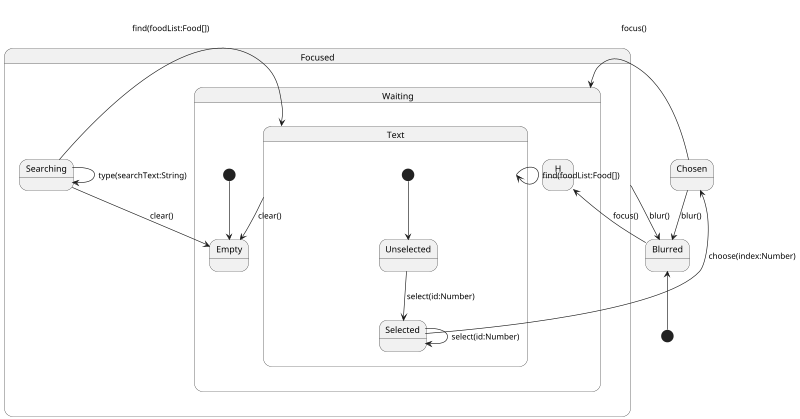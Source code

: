 @startuml

scale 800 width

state Blurred
state Chosen
state Focused {
    state Searching
    state Waiting {
        state H
        state Empty
        state Text {
            state Selected
            state Unselected

            [*] --> Unselected
            Unselected --> Selected : select(id:Number)
            Selected --> Selected : select(id:Number)
        }

        [*] --> Empty
        Text --> Empty : clear()
        Text --> Text : find(foodList:Food[])
    }

    Searching --> Empty : clear()
    Searching --> Text : find(foodList:Food[])
    Searching --> Searching : type(searchText:String)
    Waiting --> Searching : type(searchText:String)
}

[*] -u-> Blurred
Focused --> Blurred : blur()
Blurred -u-> H : focus()
Selected --> Chosen : choose(index:Number)
Chosen --> Waiting : focus()
Chosen --> Blurred : blur()

@enduml